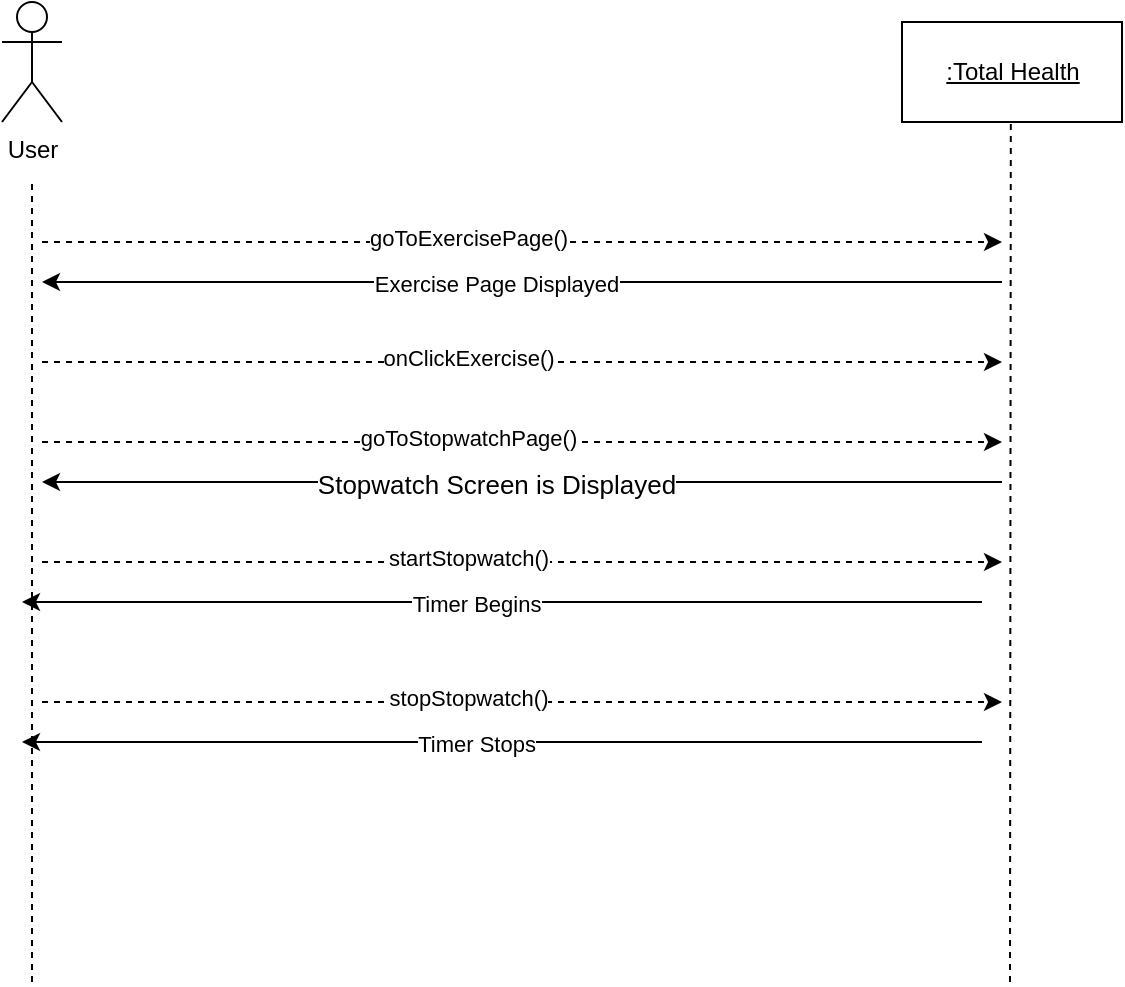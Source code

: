 <mxfile version="16.0.0" type="github">
  <diagram id="C3kk8iVVJ5LhTP5NbqHd" name="Page-1">
    <mxGraphModel dx="2062" dy="1122" grid="1" gridSize="10" guides="1" tooltips="1" connect="1" arrows="1" fold="1" page="1" pageScale="1" pageWidth="850" pageHeight="1100" math="0" shadow="0">
      <root>
        <mxCell id="0" />
        <mxCell id="1" parent="0" />
        <mxCell id="VYZUzuegT2Te2G6oGABQ-1" value="User" style="shape=umlActor;verticalLabelPosition=bottom;verticalAlign=top;html=1;" parent="1" vertex="1">
          <mxGeometry x="150" y="130" width="30" height="60" as="geometry" />
        </mxCell>
        <mxCell id="VYZUzuegT2Te2G6oGABQ-2" value="&lt;u&gt;:Total Health&lt;/u&gt;" style="html=1;" parent="1" vertex="1">
          <mxGeometry x="600" y="140" width="110" height="50" as="geometry" />
        </mxCell>
        <mxCell id="VYZUzuegT2Te2G6oGABQ-3" value="" style="endArrow=none;dashed=1;html=1;rounded=0;" parent="1" edge="1">
          <mxGeometry width="50" height="50" relative="1" as="geometry">
            <mxPoint x="165" y="620" as="sourcePoint" />
            <mxPoint x="165" y="220" as="targetPoint" />
          </mxGeometry>
        </mxCell>
        <mxCell id="VYZUzuegT2Te2G6oGABQ-4" value="" style="endArrow=none;dashed=1;html=1;rounded=0;" parent="1" edge="1">
          <mxGeometry width="50" height="50" relative="1" as="geometry">
            <mxPoint x="654" y="620" as="sourcePoint" />
            <mxPoint x="654.41" y="190" as="targetPoint" />
          </mxGeometry>
        </mxCell>
        <mxCell id="TVhv3VxoHwj1FprWNYBF-1" value="" style="endArrow=classic;html=1;rounded=0;" parent="1" edge="1">
          <mxGeometry width="50" height="50" relative="1" as="geometry">
            <mxPoint x="650.0" y="270" as="sourcePoint" />
            <mxPoint x="170" y="270" as="targetPoint" />
          </mxGeometry>
        </mxCell>
        <mxCell id="TVhv3VxoHwj1FprWNYBF-2" value="Exercise Page Displayed" style="edgeLabel;html=1;align=center;verticalAlign=middle;resizable=0;points=[];" parent="TVhv3VxoHwj1FprWNYBF-1" vertex="1" connectable="0">
          <mxGeometry x="0.054" y="1" relative="1" as="geometry">
            <mxPoint as="offset" />
          </mxGeometry>
        </mxCell>
        <mxCell id="TVhv3VxoHwj1FprWNYBF-3" value="" style="endArrow=classic;html=1;rounded=0;dashed=1;" parent="1" edge="1">
          <mxGeometry width="50" height="50" relative="1" as="geometry">
            <mxPoint x="170" y="250" as="sourcePoint" />
            <mxPoint x="650.0" y="250" as="targetPoint" />
          </mxGeometry>
        </mxCell>
        <mxCell id="TVhv3VxoHwj1FprWNYBF-4" value="goToExercisePage()" style="edgeLabel;html=1;align=center;verticalAlign=middle;resizable=0;points=[];" parent="TVhv3VxoHwj1FprWNYBF-3" vertex="1" connectable="0">
          <mxGeometry x="-0.113" y="2" relative="1" as="geometry">
            <mxPoint as="offset" />
          </mxGeometry>
        </mxCell>
        <mxCell id="TVhv3VxoHwj1FprWNYBF-5" value="" style="endArrow=classic;html=1;rounded=0;dashed=1;" parent="1" edge="1">
          <mxGeometry width="50" height="50" relative="1" as="geometry">
            <mxPoint x="170" y="310" as="sourcePoint" />
            <mxPoint x="650.0" y="310" as="targetPoint" />
          </mxGeometry>
        </mxCell>
        <mxCell id="TVhv3VxoHwj1FprWNYBF-6" value="onClickExercise()" style="edgeLabel;html=1;align=center;verticalAlign=middle;resizable=0;points=[];" parent="TVhv3VxoHwj1FprWNYBF-5" vertex="1" connectable="0">
          <mxGeometry x="-0.113" y="2" relative="1" as="geometry">
            <mxPoint as="offset" />
          </mxGeometry>
        </mxCell>
        <mxCell id="TVhv3VxoHwj1FprWNYBF-7" value="" style="endArrow=classic;html=1;rounded=0;dashed=1;" parent="1" edge="1">
          <mxGeometry width="50" height="50" relative="1" as="geometry">
            <mxPoint x="170" y="350" as="sourcePoint" />
            <mxPoint x="650.0" y="350" as="targetPoint" />
          </mxGeometry>
        </mxCell>
        <mxCell id="TVhv3VxoHwj1FprWNYBF-8" value="goToStopwatchPage()" style="edgeLabel;html=1;align=center;verticalAlign=middle;resizable=0;points=[];" parent="TVhv3VxoHwj1FprWNYBF-7" vertex="1" connectable="0">
          <mxGeometry x="-0.113" y="2" relative="1" as="geometry">
            <mxPoint as="offset" />
          </mxGeometry>
        </mxCell>
        <mxCell id="TVhv3VxoHwj1FprWNYBF-9" value="" style="endArrow=classic;html=1;rounded=0;" parent="1" edge="1">
          <mxGeometry width="50" height="50" relative="1" as="geometry">
            <mxPoint x="640.0" y="430" as="sourcePoint" />
            <mxPoint x="160" y="430" as="targetPoint" />
          </mxGeometry>
        </mxCell>
        <mxCell id="TVhv3VxoHwj1FprWNYBF-10" value="Timer Begins" style="edgeLabel;html=1;align=center;verticalAlign=middle;resizable=0;points=[];" parent="TVhv3VxoHwj1FprWNYBF-9" vertex="1" connectable="0">
          <mxGeometry x="0.054" y="1" relative="1" as="geometry">
            <mxPoint as="offset" />
          </mxGeometry>
        </mxCell>
        <mxCell id="TVhv3VxoHwj1FprWNYBF-11" value="" style="endArrow=classic;html=1;rounded=0;" parent="1" edge="1">
          <mxGeometry width="50" height="50" relative="1" as="geometry">
            <mxPoint x="650.0" y="370" as="sourcePoint" />
            <mxPoint x="170" y="370" as="targetPoint" />
          </mxGeometry>
        </mxCell>
        <mxCell id="TVhv3VxoHwj1FprWNYBF-12" value="&lt;span style=&quot;font-size: 13px ; color: #000000 ; font-weight: normal ; text-decoration: none ; font-family: &amp;#34;arial&amp;#34; ; font-style: normal&quot;&gt;Stopwatch Screen is Displayed&lt;/span&gt;" style="edgeLabel;html=1;align=center;verticalAlign=middle;resizable=0;points=[];" parent="TVhv3VxoHwj1FprWNYBF-11" vertex="1" connectable="0">
          <mxGeometry x="0.054" y="1" relative="1" as="geometry">
            <mxPoint as="offset" />
          </mxGeometry>
        </mxCell>
        <mxCell id="TVhv3VxoHwj1FprWNYBF-13" value="" style="endArrow=classic;html=1;rounded=0;dashed=1;" parent="1" edge="1">
          <mxGeometry width="50" height="50" relative="1" as="geometry">
            <mxPoint x="170" y="410" as="sourcePoint" />
            <mxPoint x="650.0" y="410" as="targetPoint" />
          </mxGeometry>
        </mxCell>
        <mxCell id="TVhv3VxoHwj1FprWNYBF-14" value="startStopwatch()" style="edgeLabel;html=1;align=center;verticalAlign=middle;resizable=0;points=[];" parent="TVhv3VxoHwj1FprWNYBF-13" vertex="1" connectable="0">
          <mxGeometry x="-0.113" y="2" relative="1" as="geometry">
            <mxPoint as="offset" />
          </mxGeometry>
        </mxCell>
        <mxCell id="_cA_mJanXNVS3c7FR-ZF-1" value="" style="endArrow=classic;html=1;rounded=0;dashed=1;" edge="1" parent="1">
          <mxGeometry width="50" height="50" relative="1" as="geometry">
            <mxPoint x="170" y="480" as="sourcePoint" />
            <mxPoint x="650" y="480" as="targetPoint" />
          </mxGeometry>
        </mxCell>
        <mxCell id="_cA_mJanXNVS3c7FR-ZF-2" value="stopStopwatch()" style="edgeLabel;html=1;align=center;verticalAlign=middle;resizable=0;points=[];" vertex="1" connectable="0" parent="_cA_mJanXNVS3c7FR-ZF-1">
          <mxGeometry x="-0.113" y="2" relative="1" as="geometry">
            <mxPoint as="offset" />
          </mxGeometry>
        </mxCell>
        <mxCell id="_cA_mJanXNVS3c7FR-ZF-3" value="" style="endArrow=classic;html=1;rounded=0;" edge="1" parent="1">
          <mxGeometry width="50" height="50" relative="1" as="geometry">
            <mxPoint x="640" y="500" as="sourcePoint" />
            <mxPoint x="160" y="500" as="targetPoint" />
          </mxGeometry>
        </mxCell>
        <mxCell id="_cA_mJanXNVS3c7FR-ZF-4" value="Timer Stops" style="edgeLabel;html=1;align=center;verticalAlign=middle;resizable=0;points=[];" vertex="1" connectable="0" parent="_cA_mJanXNVS3c7FR-ZF-3">
          <mxGeometry x="0.054" y="1" relative="1" as="geometry">
            <mxPoint as="offset" />
          </mxGeometry>
        </mxCell>
      </root>
    </mxGraphModel>
  </diagram>
</mxfile>
